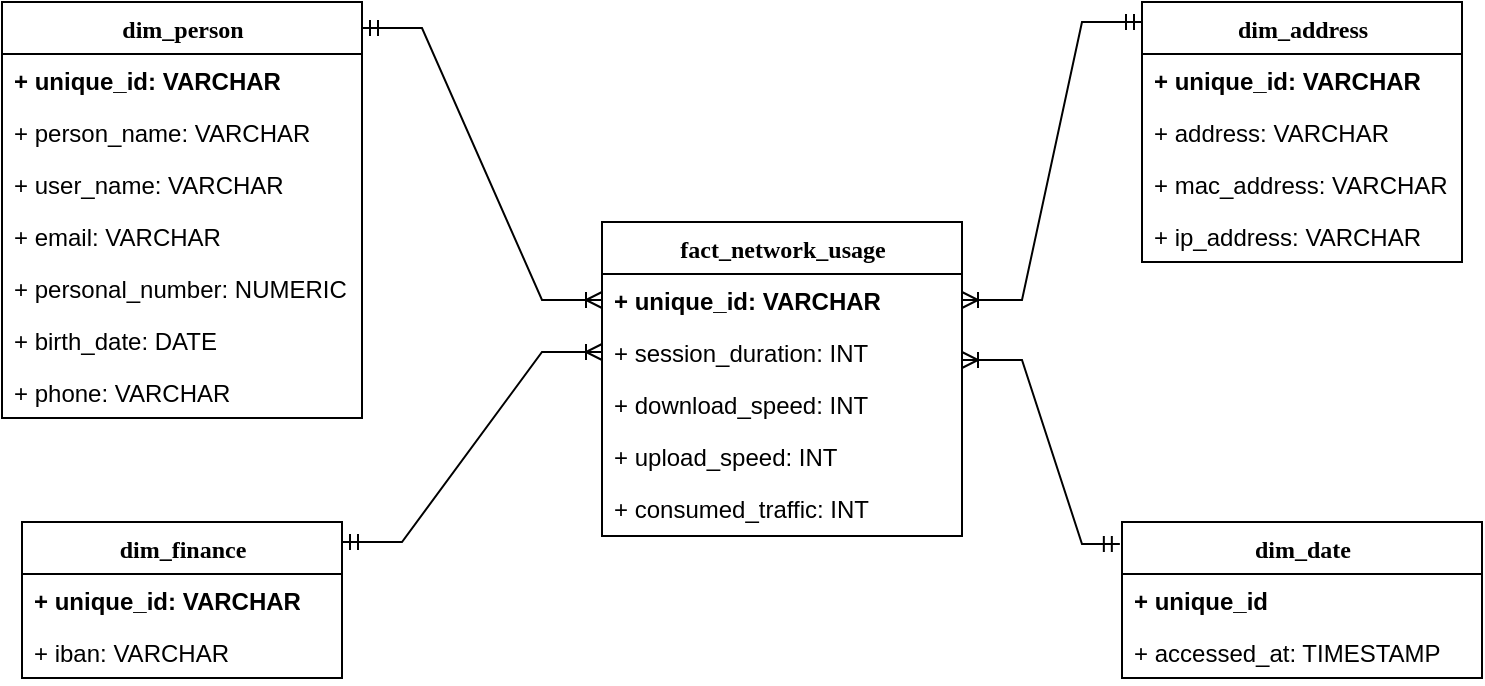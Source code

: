 <mxfile version="27.1.6">
  <diagram name="Page-1" id="T5fvt6gBIKVw4ll-ITxl">
    <mxGraphModel dx="1017" dy="528" grid="1" gridSize="10" guides="1" tooltips="1" connect="1" arrows="1" fold="1" page="1" pageScale="1" pageWidth="827" pageHeight="1169" math="0" shadow="0">
      <root>
        <mxCell id="0" />
        <mxCell id="1" parent="0" />
        <mxCell id="0fHeDDb5L-NibuFqRd17-1" value="fact_network_usage" style="swimlane;html=1;fontStyle=1;align=center;verticalAlign=top;childLayout=stackLayout;horizontal=1;startSize=26;horizontalStack=0;resizeParent=1;resizeLast=0;collapsible=1;marginBottom=0;swimlaneFillColor=#ffffff;rounded=0;shadow=0;comic=0;labelBackgroundColor=none;strokeWidth=1;fillColor=none;fontFamily=Verdana;fontSize=12" vertex="1" parent="1">
          <mxGeometry x="340" y="150" width="180" height="157" as="geometry" />
        </mxCell>
        <mxCell id="0fHeDDb5L-NibuFqRd17-2" value="&lt;b&gt;+ unique_id: VARCHAR&lt;/b&gt;" style="text;html=1;strokeColor=none;fillColor=none;align=left;verticalAlign=top;spacingLeft=4;spacingRight=4;whiteSpace=wrap;overflow=hidden;rotatable=0;points=[[0,0.5],[1,0.5]];portConstraint=eastwest;" vertex="1" parent="0fHeDDb5L-NibuFqRd17-1">
          <mxGeometry y="26" width="180" height="26" as="geometry" />
        </mxCell>
        <mxCell id="0fHeDDb5L-NibuFqRd17-3" value="+ session_duration: INT" style="text;html=1;strokeColor=none;fillColor=none;align=left;verticalAlign=top;spacingLeft=4;spacingRight=4;whiteSpace=wrap;overflow=hidden;rotatable=0;points=[[0,0.5],[1,0.5]];portConstraint=eastwest;" vertex="1" parent="0fHeDDb5L-NibuFqRd17-1">
          <mxGeometry y="52" width="180" height="26" as="geometry" />
        </mxCell>
        <mxCell id="0fHeDDb5L-NibuFqRd17-4" value="+ download_speed: INT" style="text;html=1;strokeColor=none;fillColor=none;align=left;verticalAlign=top;spacingLeft=4;spacingRight=4;whiteSpace=wrap;overflow=hidden;rotatable=0;points=[[0,0.5],[1,0.5]];portConstraint=eastwest;" vertex="1" parent="0fHeDDb5L-NibuFqRd17-1">
          <mxGeometry y="78" width="180" height="26" as="geometry" />
        </mxCell>
        <mxCell id="0fHeDDb5L-NibuFqRd17-5" value="+ upload_speed: INT" style="text;html=1;strokeColor=none;fillColor=none;align=left;verticalAlign=top;spacingLeft=4;spacingRight=4;whiteSpace=wrap;overflow=hidden;rotatable=0;points=[[0,0.5],[1,0.5]];portConstraint=eastwest;" vertex="1" parent="0fHeDDb5L-NibuFqRd17-1">
          <mxGeometry y="104" width="180" height="26" as="geometry" />
        </mxCell>
        <mxCell id="0fHeDDb5L-NibuFqRd17-6" value="+ consumed_traffic: INT" style="text;html=1;strokeColor=none;fillColor=none;align=left;verticalAlign=top;spacingLeft=4;spacingRight=4;whiteSpace=wrap;overflow=hidden;rotatable=0;points=[[0,0.5],[1,0.5]];portConstraint=eastwest;" vertex="1" parent="0fHeDDb5L-NibuFqRd17-1">
          <mxGeometry y="130" width="180" height="26" as="geometry" />
        </mxCell>
        <mxCell id="0fHeDDb5L-NibuFqRd17-7" value="dim_person" style="swimlane;html=1;fontStyle=1;align=center;verticalAlign=top;childLayout=stackLayout;horizontal=1;startSize=26;horizontalStack=0;resizeParent=1;resizeLast=0;collapsible=1;marginBottom=0;swimlaneFillColor=#ffffff;rounded=0;shadow=0;comic=0;labelBackgroundColor=none;strokeWidth=1;fillColor=none;fontFamily=Verdana;fontSize=12" vertex="1" parent="1">
          <mxGeometry x="40" y="40" width="180" height="208" as="geometry" />
        </mxCell>
        <mxCell id="0fHeDDb5L-NibuFqRd17-8" value="&lt;b&gt;+ unique_id: VARCHAR&lt;/b&gt;" style="text;html=1;strokeColor=none;fillColor=none;align=left;verticalAlign=top;spacingLeft=4;spacingRight=4;whiteSpace=wrap;overflow=hidden;rotatable=0;points=[[0,0.5],[1,0.5]];portConstraint=eastwest;" vertex="1" parent="0fHeDDb5L-NibuFqRd17-7">
          <mxGeometry y="26" width="180" height="26" as="geometry" />
        </mxCell>
        <mxCell id="0fHeDDb5L-NibuFqRd17-9" value="+ person_name: VARCHAR" style="text;html=1;strokeColor=none;fillColor=none;align=left;verticalAlign=top;spacingLeft=4;spacingRight=4;whiteSpace=wrap;overflow=hidden;rotatable=0;points=[[0,0.5],[1,0.5]];portConstraint=eastwest;" vertex="1" parent="0fHeDDb5L-NibuFqRd17-7">
          <mxGeometry y="52" width="180" height="26" as="geometry" />
        </mxCell>
        <mxCell id="0fHeDDb5L-NibuFqRd17-10" value="+ user_name: VARCHAR" style="text;html=1;strokeColor=none;fillColor=none;align=left;verticalAlign=top;spacingLeft=4;spacingRight=4;whiteSpace=wrap;overflow=hidden;rotatable=0;points=[[0,0.5],[1,0.5]];portConstraint=eastwest;" vertex="1" parent="0fHeDDb5L-NibuFqRd17-7">
          <mxGeometry y="78" width="180" height="26" as="geometry" />
        </mxCell>
        <mxCell id="0fHeDDb5L-NibuFqRd17-11" value="+ email: VARCHAR" style="text;html=1;strokeColor=none;fillColor=none;align=left;verticalAlign=top;spacingLeft=4;spacingRight=4;whiteSpace=wrap;overflow=hidden;rotatable=0;points=[[0,0.5],[1,0.5]];portConstraint=eastwest;" vertex="1" parent="0fHeDDb5L-NibuFqRd17-7">
          <mxGeometry y="104" width="180" height="26" as="geometry" />
        </mxCell>
        <mxCell id="0fHeDDb5L-NibuFqRd17-12" value="+ personal_number: NUMERIC" style="text;html=1;strokeColor=none;fillColor=none;align=left;verticalAlign=top;spacingLeft=4;spacingRight=4;whiteSpace=wrap;overflow=hidden;rotatable=0;points=[[0,0.5],[1,0.5]];portConstraint=eastwest;" vertex="1" parent="0fHeDDb5L-NibuFqRd17-7">
          <mxGeometry y="130" width="180" height="26" as="geometry" />
        </mxCell>
        <mxCell id="0fHeDDb5L-NibuFqRd17-13" value="+ birth_date: DATE" style="text;html=1;strokeColor=none;fillColor=none;align=left;verticalAlign=top;spacingLeft=4;spacingRight=4;whiteSpace=wrap;overflow=hidden;rotatable=0;points=[[0,0.5],[1,0.5]];portConstraint=eastwest;" vertex="1" parent="0fHeDDb5L-NibuFqRd17-7">
          <mxGeometry y="156" width="180" height="26" as="geometry" />
        </mxCell>
        <mxCell id="0fHeDDb5L-NibuFqRd17-14" value="+ phone: VARCHAR" style="text;html=1;strokeColor=none;fillColor=none;align=left;verticalAlign=top;spacingLeft=4;spacingRight=4;whiteSpace=wrap;overflow=hidden;rotatable=0;points=[[0,0.5],[1,0.5]];portConstraint=eastwest;" vertex="1" parent="0fHeDDb5L-NibuFqRd17-7">
          <mxGeometry y="182" width="180" height="26" as="geometry" />
        </mxCell>
        <mxCell id="0fHeDDb5L-NibuFqRd17-15" value="dim_address" style="swimlane;html=1;fontStyle=1;align=center;verticalAlign=top;childLayout=stackLayout;horizontal=1;startSize=26;horizontalStack=0;resizeParent=1;resizeLast=0;collapsible=1;marginBottom=0;swimlaneFillColor=#ffffff;rounded=0;shadow=0;comic=0;labelBackgroundColor=none;strokeWidth=1;fillColor=none;fontFamily=Verdana;fontSize=12" vertex="1" parent="1">
          <mxGeometry x="610" y="40" width="160" height="130" as="geometry" />
        </mxCell>
        <mxCell id="0fHeDDb5L-NibuFqRd17-16" value="&lt;b&gt;+ unique_id: VARCHAR&lt;/b&gt;" style="text;html=1;strokeColor=none;fillColor=none;align=left;verticalAlign=top;spacingLeft=4;spacingRight=4;whiteSpace=wrap;overflow=hidden;rotatable=0;points=[[0,0.5],[1,0.5]];portConstraint=eastwest;" vertex="1" parent="0fHeDDb5L-NibuFqRd17-15">
          <mxGeometry y="26" width="160" height="26" as="geometry" />
        </mxCell>
        <mxCell id="0fHeDDb5L-NibuFqRd17-17" value="+ address: VARCHAR" style="text;html=1;strokeColor=none;fillColor=none;align=left;verticalAlign=top;spacingLeft=4;spacingRight=4;whiteSpace=wrap;overflow=hidden;rotatable=0;points=[[0,0.5],[1,0.5]];portConstraint=eastwest;" vertex="1" parent="0fHeDDb5L-NibuFqRd17-15">
          <mxGeometry y="52" width="160" height="26" as="geometry" />
        </mxCell>
        <mxCell id="0fHeDDb5L-NibuFqRd17-18" value="+ mac_address: VARCHAR" style="text;html=1;strokeColor=none;fillColor=none;align=left;verticalAlign=top;spacingLeft=4;spacingRight=4;whiteSpace=wrap;overflow=hidden;rotatable=0;points=[[0,0.5],[1,0.5]];portConstraint=eastwest;" vertex="1" parent="0fHeDDb5L-NibuFqRd17-15">
          <mxGeometry y="78" width="160" height="26" as="geometry" />
        </mxCell>
        <mxCell id="0fHeDDb5L-NibuFqRd17-19" value="+ ip_address: VARCHAR" style="text;html=1;strokeColor=none;fillColor=none;align=left;verticalAlign=top;spacingLeft=4;spacingRight=4;whiteSpace=wrap;overflow=hidden;rotatable=0;points=[[0,0.5],[1,0.5]];portConstraint=eastwest;" vertex="1" parent="0fHeDDb5L-NibuFqRd17-15">
          <mxGeometry y="104" width="160" height="26" as="geometry" />
        </mxCell>
        <mxCell id="0fHeDDb5L-NibuFqRd17-20" value="dim_finance" style="swimlane;html=1;fontStyle=1;align=center;verticalAlign=top;childLayout=stackLayout;horizontal=1;startSize=26;horizontalStack=0;resizeParent=1;resizeLast=0;collapsible=1;marginBottom=0;swimlaneFillColor=#ffffff;rounded=0;shadow=0;comic=0;labelBackgroundColor=none;strokeWidth=1;fillColor=none;fontFamily=Verdana;fontSize=12" vertex="1" parent="1">
          <mxGeometry x="50" y="300" width="160" height="78" as="geometry" />
        </mxCell>
        <mxCell id="0fHeDDb5L-NibuFqRd17-21" value="&lt;b&gt;+ unique_id: VARCHAR&lt;/b&gt;" style="text;html=1;strokeColor=none;fillColor=none;align=left;verticalAlign=top;spacingLeft=4;spacingRight=4;whiteSpace=wrap;overflow=hidden;rotatable=0;points=[[0,0.5],[1,0.5]];portConstraint=eastwest;" vertex="1" parent="0fHeDDb5L-NibuFqRd17-20">
          <mxGeometry y="26" width="160" height="26" as="geometry" />
        </mxCell>
        <mxCell id="0fHeDDb5L-NibuFqRd17-22" value="+ iban: VARCHAR" style="text;html=1;strokeColor=none;fillColor=none;align=left;verticalAlign=top;spacingLeft=4;spacingRight=4;whiteSpace=wrap;overflow=hidden;rotatable=0;points=[[0,0.5],[1,0.5]];portConstraint=eastwest;" vertex="1" parent="0fHeDDb5L-NibuFqRd17-20">
          <mxGeometry y="52" width="160" height="26" as="geometry" />
        </mxCell>
        <mxCell id="0fHeDDb5L-NibuFqRd17-23" value="dim_date" style="swimlane;html=1;fontStyle=1;align=center;verticalAlign=top;childLayout=stackLayout;horizontal=1;startSize=26;horizontalStack=0;resizeParent=1;resizeLast=0;collapsible=1;marginBottom=0;swimlaneFillColor=#ffffff;rounded=0;shadow=0;comic=0;labelBackgroundColor=none;strokeWidth=1;fillColor=none;fontFamily=Verdana;fontSize=12" vertex="1" parent="1">
          <mxGeometry x="600" y="300" width="180" height="78" as="geometry" />
        </mxCell>
        <mxCell id="0fHeDDb5L-NibuFqRd17-24" value="&lt;b&gt;+ unique_id&lt;/b&gt;" style="text;html=1;strokeColor=none;fillColor=none;align=left;verticalAlign=top;spacingLeft=4;spacingRight=4;whiteSpace=wrap;overflow=hidden;rotatable=0;points=[[0,0.5],[1,0.5]];portConstraint=eastwest;" vertex="1" parent="0fHeDDb5L-NibuFqRd17-23">
          <mxGeometry y="26" width="180" height="26" as="geometry" />
        </mxCell>
        <mxCell id="0fHeDDb5L-NibuFqRd17-25" value="+ accessed_at: TIMESTAMP" style="text;html=1;strokeColor=none;fillColor=none;align=left;verticalAlign=top;spacingLeft=4;spacingRight=4;whiteSpace=wrap;overflow=hidden;rotatable=0;points=[[0,0.5],[1,0.5]];portConstraint=eastwest;" vertex="1" parent="0fHeDDb5L-NibuFqRd17-23">
          <mxGeometry y="52" width="180" height="26" as="geometry" />
        </mxCell>
        <mxCell id="0fHeDDb5L-NibuFqRd17-26" value="" style="edgeStyle=entityRelationEdgeStyle;fontSize=12;html=1;endArrow=ERoneToMany;startArrow=ERmandOne;rounded=0;entryX=0;entryY=0.5;entryDx=0;entryDy=0;" edge="1" parent="1" target="0fHeDDb5L-NibuFqRd17-2">
          <mxGeometry width="100" height="100" relative="1" as="geometry">
            <mxPoint x="220" y="53" as="sourcePoint" />
            <mxPoint x="650" y="220" as="targetPoint" />
          </mxGeometry>
        </mxCell>
        <mxCell id="0fHeDDb5L-NibuFqRd17-27" value="" style="edgeStyle=entityRelationEdgeStyle;fontSize=12;html=1;endArrow=ERoneToMany;startArrow=ERmandOne;rounded=0;exitX=1;exitY=0.5;exitDx=0;exitDy=0;entryX=0;entryY=0.5;entryDx=0;entryDy=0;" edge="1" parent="1" target="0fHeDDb5L-NibuFqRd17-3">
          <mxGeometry width="100" height="100" relative="1" as="geometry">
            <mxPoint x="210" y="310" as="sourcePoint" />
            <mxPoint x="330" y="410" as="targetPoint" />
          </mxGeometry>
        </mxCell>
        <mxCell id="0fHeDDb5L-NibuFqRd17-28" value="" style="endArrow=ERoneToMany;html=1;rounded=0;endFill=0;entryX=1;entryY=0.5;entryDx=0;entryDy=0;exitX=0;exitY=0.077;exitDx=0;exitDy=0;exitPerimeter=0;startArrow=ERmandOne;startFill=0;" edge="1" parent="1" source="0fHeDDb5L-NibuFqRd17-15" target="0fHeDDb5L-NibuFqRd17-2">
          <mxGeometry width="50" height="50" relative="1" as="geometry">
            <mxPoint x="608" y="60" as="sourcePoint" />
            <mxPoint x="620" y="210" as="targetPoint" />
            <Array as="points">
              <mxPoint x="580" y="50" />
              <mxPoint x="550" y="189" />
            </Array>
          </mxGeometry>
        </mxCell>
        <mxCell id="0fHeDDb5L-NibuFqRd17-29" value="" style="endArrow=ERoneToMany;html=1;rounded=0;endFill=0;entryX=1;entryY=0.5;entryDx=0;entryDy=0;exitX=-0.006;exitY=0.141;exitDx=0;exitDy=0;exitPerimeter=0;startArrow=ERmandOne;startFill=0;" edge="1" parent="1" source="0fHeDDb5L-NibuFqRd17-23">
          <mxGeometry width="50" height="50" relative="1" as="geometry">
            <mxPoint x="610" y="80" as="sourcePoint" />
            <mxPoint x="520" y="219" as="targetPoint" />
            <Array as="points">
              <mxPoint x="580" y="311" />
              <mxPoint x="550" y="219" />
            </Array>
          </mxGeometry>
        </mxCell>
      </root>
    </mxGraphModel>
  </diagram>
</mxfile>
